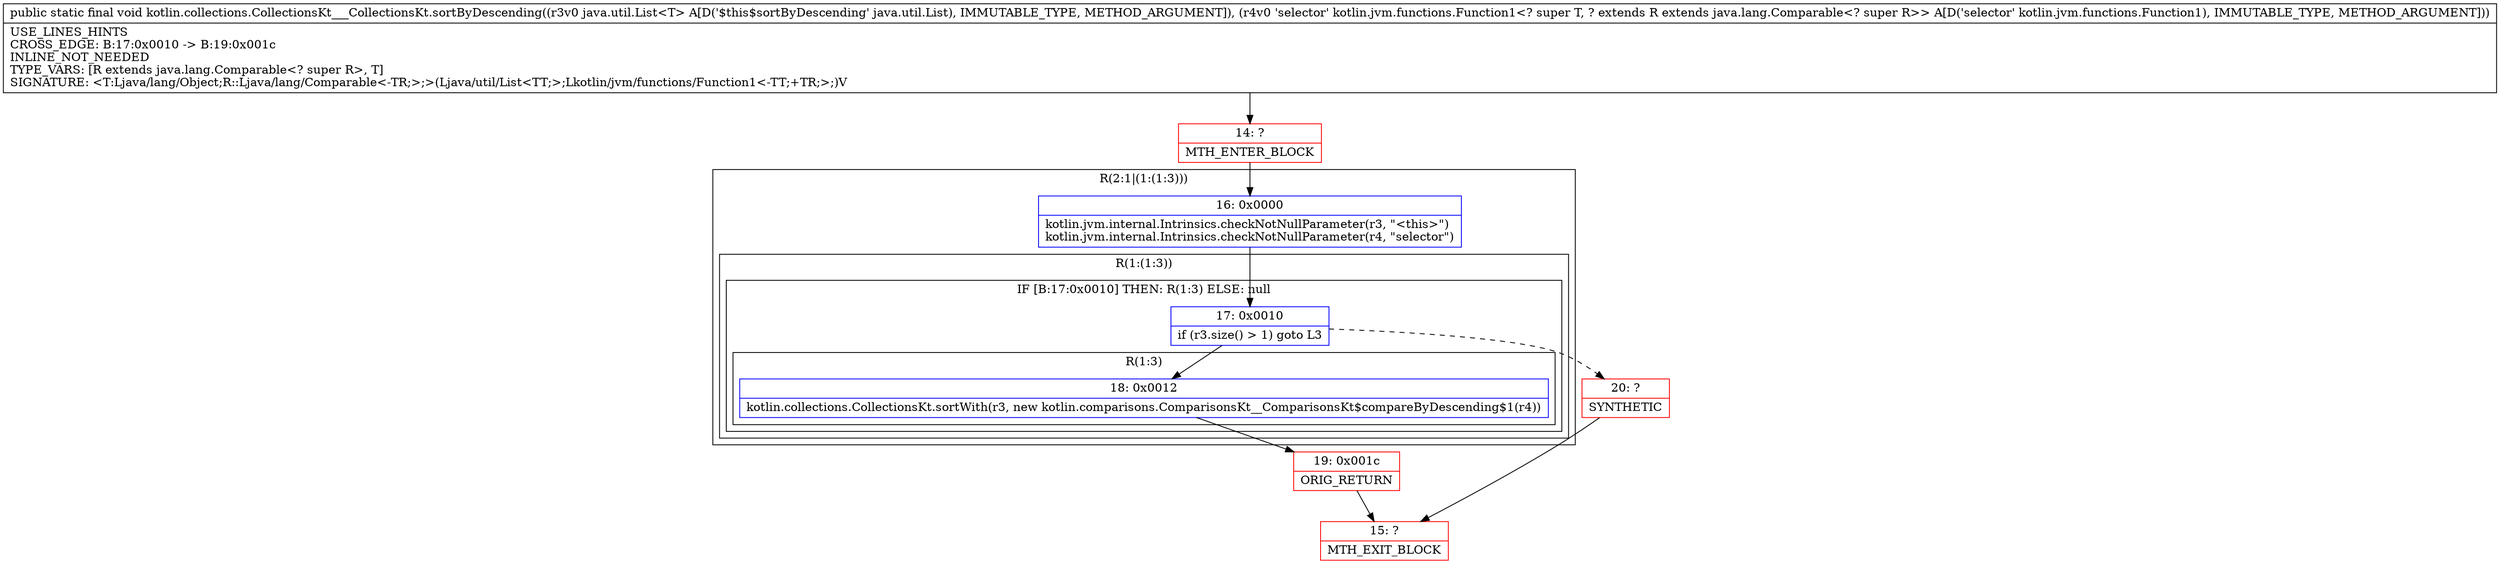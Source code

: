 digraph "CFG forkotlin.collections.CollectionsKt___CollectionsKt.sortByDescending(Ljava\/util\/List;Lkotlin\/jvm\/functions\/Function1;)V" {
subgraph cluster_Region_1343803671 {
label = "R(2:1|(1:(1:3)))";
node [shape=record,color=blue];
Node_16 [shape=record,label="{16\:\ 0x0000|kotlin.jvm.internal.Intrinsics.checkNotNullParameter(r3, \"\<this\>\")\lkotlin.jvm.internal.Intrinsics.checkNotNullParameter(r4, \"selector\")\l}"];
subgraph cluster_Region_882395997 {
label = "R(1:(1:3))";
node [shape=record,color=blue];
subgraph cluster_IfRegion_957020380 {
label = "IF [B:17:0x0010] THEN: R(1:3) ELSE: null";
node [shape=record,color=blue];
Node_17 [shape=record,label="{17\:\ 0x0010|if (r3.size() \> 1) goto L3\l}"];
subgraph cluster_Region_1201309523 {
label = "R(1:3)";
node [shape=record,color=blue];
Node_18 [shape=record,label="{18\:\ 0x0012|kotlin.collections.CollectionsKt.sortWith(r3, new kotlin.comparisons.ComparisonsKt__ComparisonsKt$compareByDescending$1(r4))\l}"];
}
}
}
}
Node_14 [shape=record,color=red,label="{14\:\ ?|MTH_ENTER_BLOCK\l}"];
Node_19 [shape=record,color=red,label="{19\:\ 0x001c|ORIG_RETURN\l}"];
Node_15 [shape=record,color=red,label="{15\:\ ?|MTH_EXIT_BLOCK\l}"];
Node_20 [shape=record,color=red,label="{20\:\ ?|SYNTHETIC\l}"];
MethodNode[shape=record,label="{public static final void kotlin.collections.CollectionsKt___CollectionsKt.sortByDescending((r3v0 java.util.List\<T\> A[D('$this$sortByDescending' java.util.List), IMMUTABLE_TYPE, METHOD_ARGUMENT]), (r4v0 'selector' kotlin.jvm.functions.Function1\<? super T, ? extends R extends java.lang.Comparable\<? super R\>\> A[D('selector' kotlin.jvm.functions.Function1), IMMUTABLE_TYPE, METHOD_ARGUMENT]))  | USE_LINES_HINTS\lCROSS_EDGE: B:17:0x0010 \-\> B:19:0x001c\lINLINE_NOT_NEEDED\lTYPE_VARS: [R extends java.lang.Comparable\<? super R\>, T]\lSIGNATURE: \<T:Ljava\/lang\/Object;R::Ljava\/lang\/Comparable\<\-TR;\>;\>(Ljava\/util\/List\<TT;\>;Lkotlin\/jvm\/functions\/Function1\<\-TT;+TR;\>;)V\l}"];
MethodNode -> Node_14;Node_16 -> Node_17;
Node_17 -> Node_18;
Node_17 -> Node_20[style=dashed];
Node_18 -> Node_19;
Node_14 -> Node_16;
Node_19 -> Node_15;
Node_20 -> Node_15;
}

